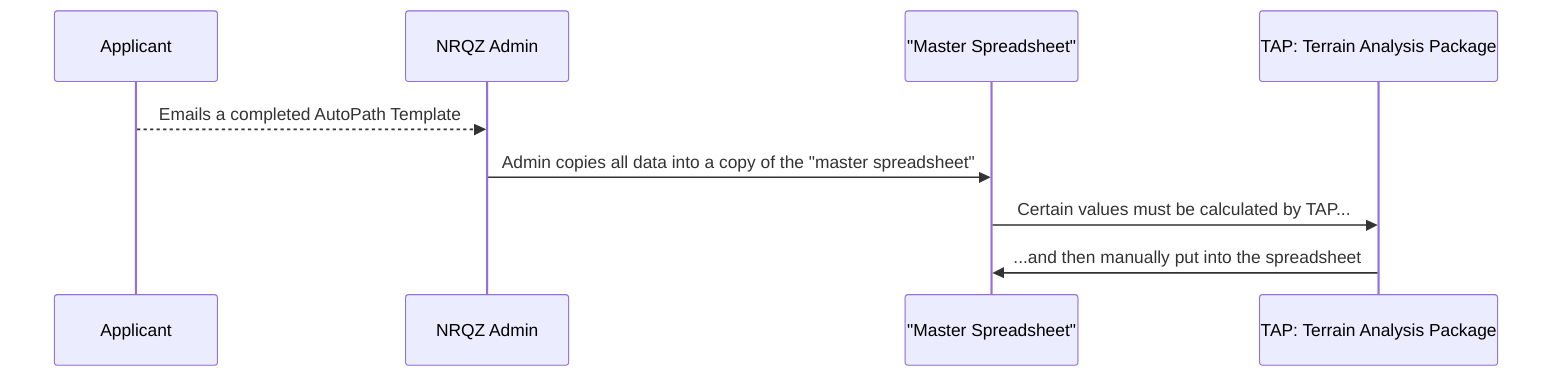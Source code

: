 sequenceDiagram
    participant applicant as Applicant
    participant admin as NRQZ Admin
    participant excel_master as "Master Spreadsheet"
    participant tap as TAP: Terrain Analysis Package

    applicant-->>admin: Emails a completed AutoPath Template
    admin->>excel_master: Admin copies all data into a copy of the "master spreadsheet"
    excel_master->>tap: Certain values must be calculated by TAP...
    tap->>excel_master: ...and then manually put into the spreadsheet